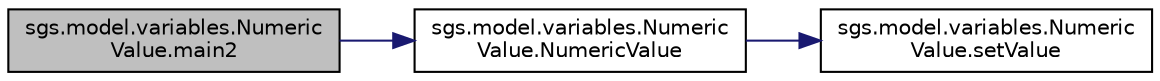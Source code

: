 digraph "sgs.model.variables.NumericValue.main2"
{
  edge [fontname="Helvetica",fontsize="10",labelfontname="Helvetica",labelfontsize="10"];
  node [fontname="Helvetica",fontsize="10",shape=record];
  rankdir="LR";
  Node1 [label="sgs.model.variables.Numeric\lValue.main2",height=0.2,width=0.4,color="black", fillcolor="grey75", style="filled" fontcolor="black"];
  Node1 -> Node2 [color="midnightblue",fontsize="10",style="solid",fontname="Helvetica"];
  Node2 [label="sgs.model.variables.Numeric\lValue.NumericValue",height=0.2,width=0.4,color="black", fillcolor="white", style="filled",URL="$classsgs_1_1model_1_1variables_1_1_numeric_value.html#a75b5e86e8fbfa8a073c0db6423657744"];
  Node2 -> Node3 [color="midnightblue",fontsize="10",style="solid",fontname="Helvetica"];
  Node3 [label="sgs.model.variables.Numeric\lValue.setValue",height=0.2,width=0.4,color="black", fillcolor="white", style="filled",URL="$classsgs_1_1model_1_1variables_1_1_numeric_value.html#a43bb45b608188594bbf7b64cb6477ed9"];
}
